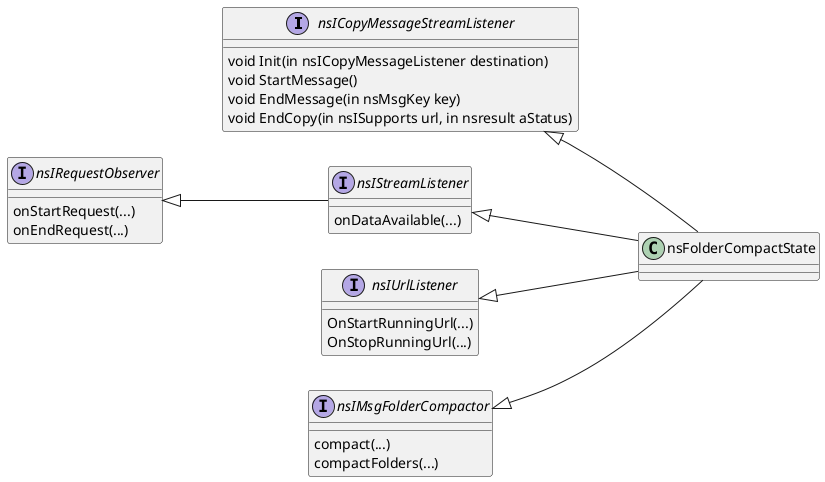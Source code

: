 @startuml
left to right direction

interface nsICopyMessageStreamListener {
  void Init(in nsICopyMessageListener destination)
  void StartMessage()
  void EndMessage(in nsMsgKey key)
  void EndCopy(in nsISupports url, in nsresult aStatus)
}

interface nsIRequestObserver {
  onStartRequest(...)
  onEndRequest(...)
}

interface nsIStreamListener {
  onDataAvailable(...)
}
nsIRequestObserver <|-- nsIStreamListener

interface nsIUrlListener {
  OnStartRunningUrl(...)
  OnStopRunningUrl(...)
}

interface nsIMsgFolderCompactor {
  compact(...)
  compactFolders(...)
}


class nsFolderCompactState
nsIMsgFolderCompactor <|-- nsFolderCompactState
nsIStreamListener <|-- nsFolderCompactState
nsICopyMessageStreamListener <|-- nsFolderCompactState
nsIUrlListener <|-- nsFolderCompactState

@enduml


